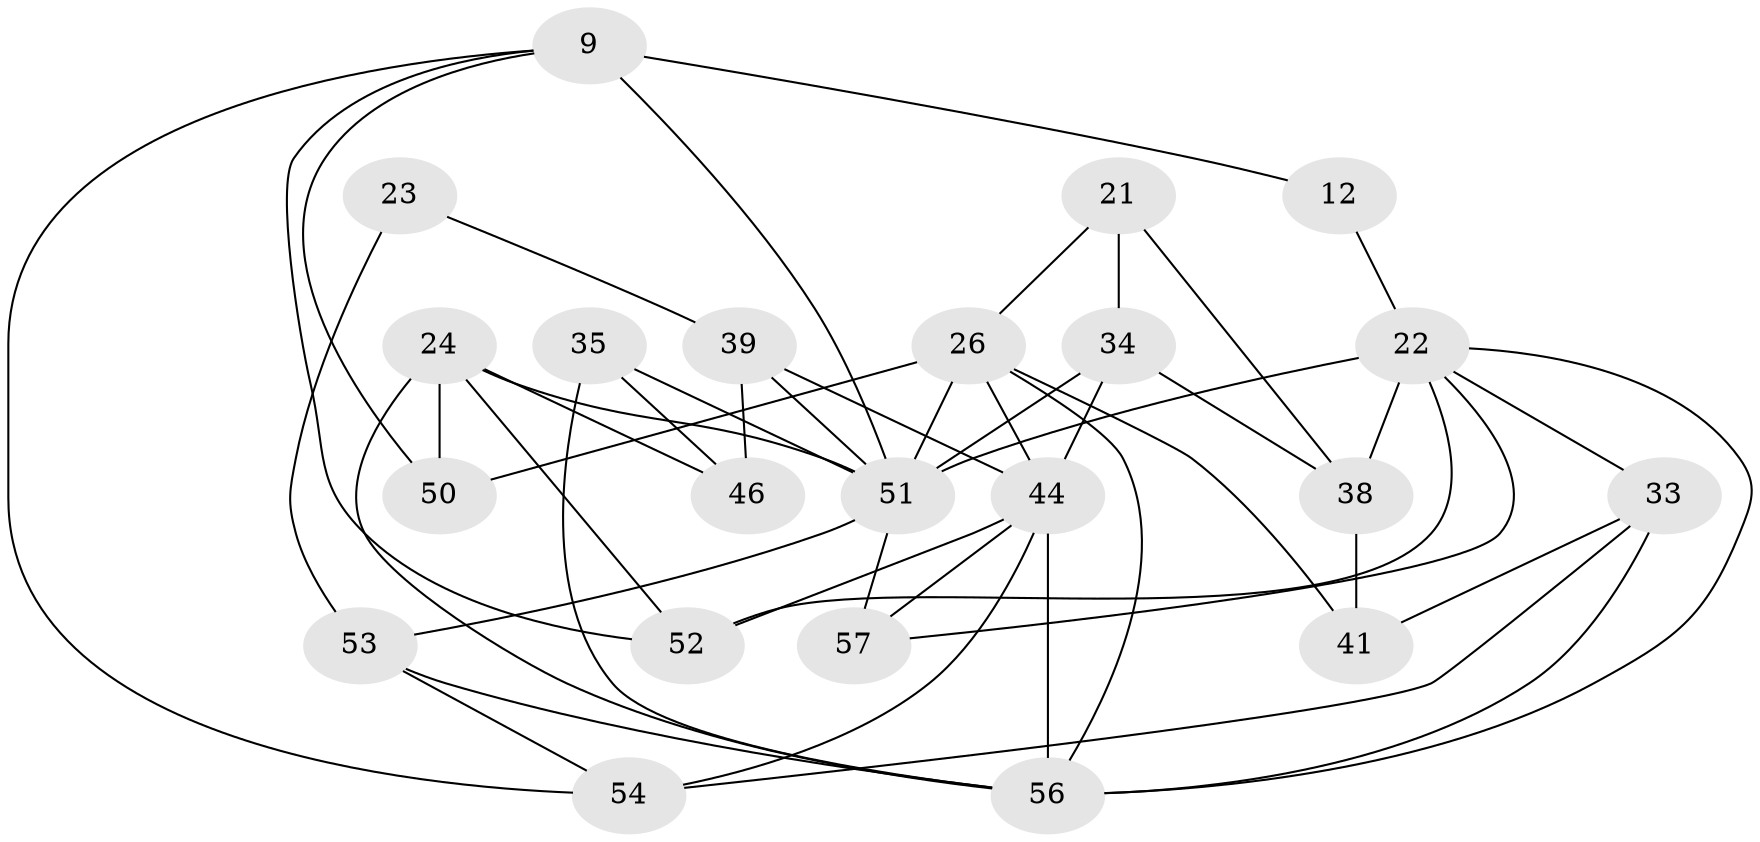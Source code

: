 // original degree distribution, {4: 1.0}
// Generated by graph-tools (version 1.1) at 2025/03/03/04/25 22:03:50]
// undirected, 22 vertices, 48 edges
graph export_dot {
graph [start="1"]
  node [color=gray90,style=filled];
  9 [super="+7"];
  12;
  21;
  22 [super="+16+20"];
  23;
  24 [super="+3"];
  26 [super="+1+4+14"];
  33;
  34 [super="+17"];
  35 [super="+5"];
  38 [super="+31"];
  39;
  41;
  44 [super="+37+42+43"];
  46;
  50;
  51 [super="+13+25+47+49+48"];
  52;
  53 [super="+6+32"];
  54;
  56 [super="+11+45+55+29"];
  57;
  9 -- 50;
  9 -- 12 [weight=2];
  9 -- 52;
  9 -- 54;
  9 -- 51;
  12 -- 22 [weight=2];
  21 -- 26;
  21 -- 38;
  21 -- 34 [weight=2];
  22 -- 52;
  22 -- 38 [weight=2];
  22 -- 33;
  22 -- 51 [weight=2];
  22 -- 57 [weight=2];
  22 -- 56 [weight=2];
  23 -- 39;
  23 -- 53 [weight=3];
  24 -- 50 [weight=2];
  24 -- 52;
  24 -- 46;
  24 -- 51;
  24 -- 56;
  26 -- 50;
  26 -- 41;
  26 -- 56 [weight=2];
  26 -- 51 [weight=4];
  26 -- 44;
  33 -- 56;
  33 -- 54;
  33 -- 41;
  34 -- 38;
  34 -- 44 [weight=2];
  34 -- 51 [weight=3];
  35 -- 46 [weight=2];
  35 -- 51;
  35 -- 56 [weight=3];
  38 -- 41 [weight=2];
  39 -- 46;
  39 -- 44;
  39 -- 51;
  44 -- 56 [weight=7];
  44 -- 54;
  44 -- 57;
  44 -- 52;
  51 -- 57;
  51 -- 53 [weight=4];
  53 -- 54;
  53 -- 56 [weight=2];
}
